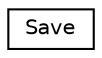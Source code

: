 digraph "그래픽컬한 클래스 계통도"
{
  edge [fontname="Helvetica",fontsize="10",labelfontname="Helvetica",labelfontsize="10"];
  node [fontname="Helvetica",fontsize="10",shape=record];
  rankdir="LR";
  Node0 [label="Save",height=0.2,width=0.4,color="black", fillcolor="white", style="filled",URL="$class_save.html",tooltip="데이터 저장 클래스 "];
}
